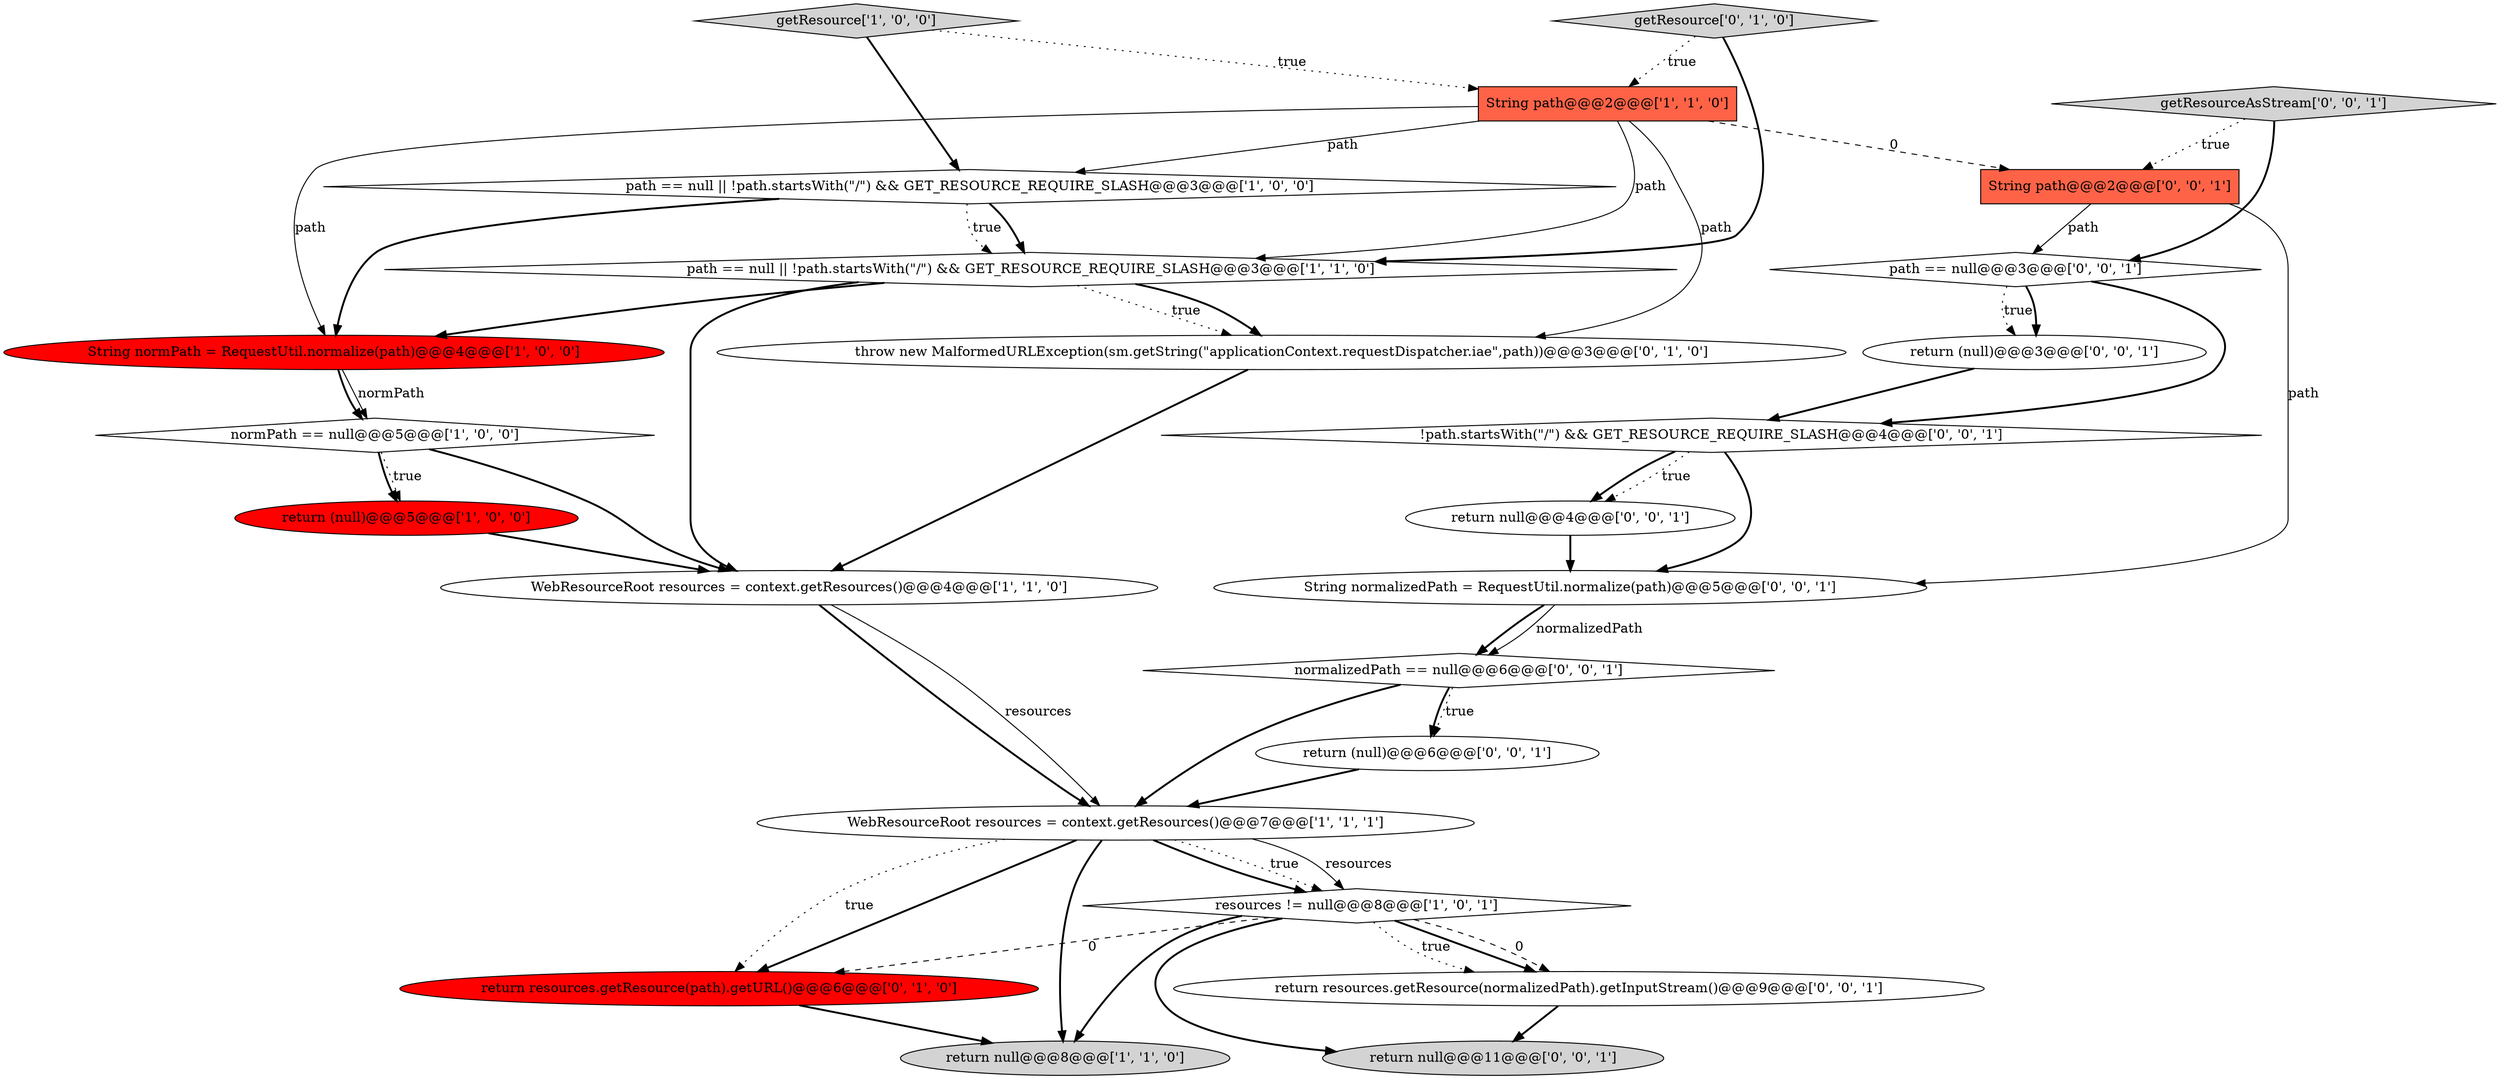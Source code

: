 digraph {
13 [style = filled, label = "return resources.getResource(path).getURL()@@@6@@@['0', '1', '0']", fillcolor = red, shape = ellipse image = "AAA1AAABBB2BBB"];
11 [style = filled, label = "getResource['0', '1', '0']", fillcolor = lightgray, shape = diamond image = "AAA0AAABBB2BBB"];
5 [style = filled, label = "getResource['1', '0', '0']", fillcolor = lightgray, shape = diamond image = "AAA0AAABBB1BBB"];
0 [style = filled, label = "String path@@@2@@@['1', '1', '0']", fillcolor = tomato, shape = box image = "AAA0AAABBB1BBB"];
23 [style = filled, label = "return resources.getResource(normalizedPath).getInputStream()@@@9@@@['0', '0', '1']", fillcolor = white, shape = ellipse image = "AAA0AAABBB3BBB"];
10 [style = filled, label = "path == null || !path.startsWith(\"/\") && GET_RESOURCE_REQUIRE_SLASH@@@3@@@['1', '1', '0']", fillcolor = white, shape = diamond image = "AAA0AAABBB1BBB"];
1 [style = filled, label = "WebResourceRoot resources = context.getResources()@@@7@@@['1', '1', '1']", fillcolor = white, shape = ellipse image = "AAA0AAABBB1BBB"];
19 [style = filled, label = "path == null@@@3@@@['0', '0', '1']", fillcolor = white, shape = diamond image = "AAA0AAABBB3BBB"];
12 [style = filled, label = "throw new MalformedURLException(sm.getString(\"applicationContext.requestDispatcher.iae\",path))@@@3@@@['0', '1', '0']", fillcolor = white, shape = ellipse image = "AAA0AAABBB2BBB"];
16 [style = filled, label = "!path.startsWith(\"/\") && GET_RESOURCE_REQUIRE_SLASH@@@4@@@['0', '0', '1']", fillcolor = white, shape = diamond image = "AAA0AAABBB3BBB"];
17 [style = filled, label = "return (null)@@@6@@@['0', '0', '1']", fillcolor = white, shape = ellipse image = "AAA0AAABBB3BBB"];
20 [style = filled, label = "String normalizedPath = RequestUtil.normalize(path)@@@5@@@['0', '0', '1']", fillcolor = white, shape = ellipse image = "AAA0AAABBB3BBB"];
3 [style = filled, label = "resources != null@@@8@@@['1', '0', '1']", fillcolor = white, shape = diamond image = "AAA0AAABBB1BBB"];
9 [style = filled, label = "String normPath = RequestUtil.normalize(path)@@@4@@@['1', '0', '0']", fillcolor = red, shape = ellipse image = "AAA1AAABBB1BBB"];
14 [style = filled, label = "String path@@@2@@@['0', '0', '1']", fillcolor = tomato, shape = box image = "AAA0AAABBB3BBB"];
18 [style = filled, label = "return null@@@4@@@['0', '0', '1']", fillcolor = white, shape = ellipse image = "AAA0AAABBB3BBB"];
8 [style = filled, label = "return (null)@@@5@@@['1', '0', '0']", fillcolor = red, shape = ellipse image = "AAA1AAABBB1BBB"];
4 [style = filled, label = "normPath == null@@@5@@@['1', '0', '0']", fillcolor = white, shape = diamond image = "AAA0AAABBB1BBB"];
21 [style = filled, label = "getResourceAsStream['0', '0', '1']", fillcolor = lightgray, shape = diamond image = "AAA0AAABBB3BBB"];
7 [style = filled, label = "return null@@@8@@@['1', '1', '0']", fillcolor = lightgray, shape = ellipse image = "AAA0AAABBB1BBB"];
6 [style = filled, label = "WebResourceRoot resources = context.getResources()@@@4@@@['1', '1', '0']", fillcolor = white, shape = ellipse image = "AAA0AAABBB1BBB"];
15 [style = filled, label = "return null@@@11@@@['0', '0', '1']", fillcolor = lightgray, shape = ellipse image = "AAA0AAABBB3BBB"];
2 [style = filled, label = "path == null || !path.startsWith(\"/\") && GET_RESOURCE_REQUIRE_SLASH@@@3@@@['1', '0', '0']", fillcolor = white, shape = diamond image = "AAA0AAABBB1BBB"];
22 [style = filled, label = "normalizedPath == null@@@6@@@['0', '0', '1']", fillcolor = white, shape = diamond image = "AAA0AAABBB3BBB"];
24 [style = filled, label = "return (null)@@@3@@@['0', '0', '1']", fillcolor = white, shape = ellipse image = "AAA0AAABBB3BBB"];
0->12 [style = solid, label="path"];
10->12 [style = dotted, label="true"];
16->18 [style = bold, label=""];
17->1 [style = bold, label=""];
21->19 [style = bold, label=""];
4->6 [style = bold, label=""];
9->4 [style = bold, label=""];
14->20 [style = solid, label="path"];
23->15 [style = bold, label=""];
1->3 [style = bold, label=""];
4->8 [style = dotted, label="true"];
0->10 [style = solid, label="path"];
14->19 [style = solid, label="path"];
8->6 [style = bold, label=""];
3->15 [style = bold, label=""];
5->0 [style = dotted, label="true"];
2->9 [style = bold, label=""];
19->24 [style = dotted, label="true"];
2->10 [style = bold, label=""];
12->6 [style = bold, label=""];
3->13 [style = dashed, label="0"];
1->7 [style = bold, label=""];
10->6 [style = bold, label=""];
1->13 [style = bold, label=""];
19->16 [style = bold, label=""];
19->24 [style = bold, label=""];
1->3 [style = dotted, label="true"];
20->22 [style = bold, label=""];
1->13 [style = dotted, label="true"];
0->14 [style = dashed, label="0"];
1->3 [style = solid, label="resources"];
6->1 [style = bold, label=""];
24->16 [style = bold, label=""];
5->2 [style = bold, label=""];
18->20 [style = bold, label=""];
0->2 [style = solid, label="path"];
3->23 [style = bold, label=""];
3->23 [style = dashed, label="0"];
20->22 [style = solid, label="normalizedPath"];
3->7 [style = bold, label=""];
10->12 [style = bold, label=""];
13->7 [style = bold, label=""];
11->10 [style = bold, label=""];
11->0 [style = dotted, label="true"];
9->4 [style = solid, label="normPath"];
21->14 [style = dotted, label="true"];
22->17 [style = bold, label=""];
4->8 [style = bold, label=""];
6->1 [style = solid, label="resources"];
22->17 [style = dotted, label="true"];
10->9 [style = bold, label=""];
0->9 [style = solid, label="path"];
22->1 [style = bold, label=""];
16->20 [style = bold, label=""];
2->10 [style = dotted, label="true"];
3->23 [style = dotted, label="true"];
16->18 [style = dotted, label="true"];
}
